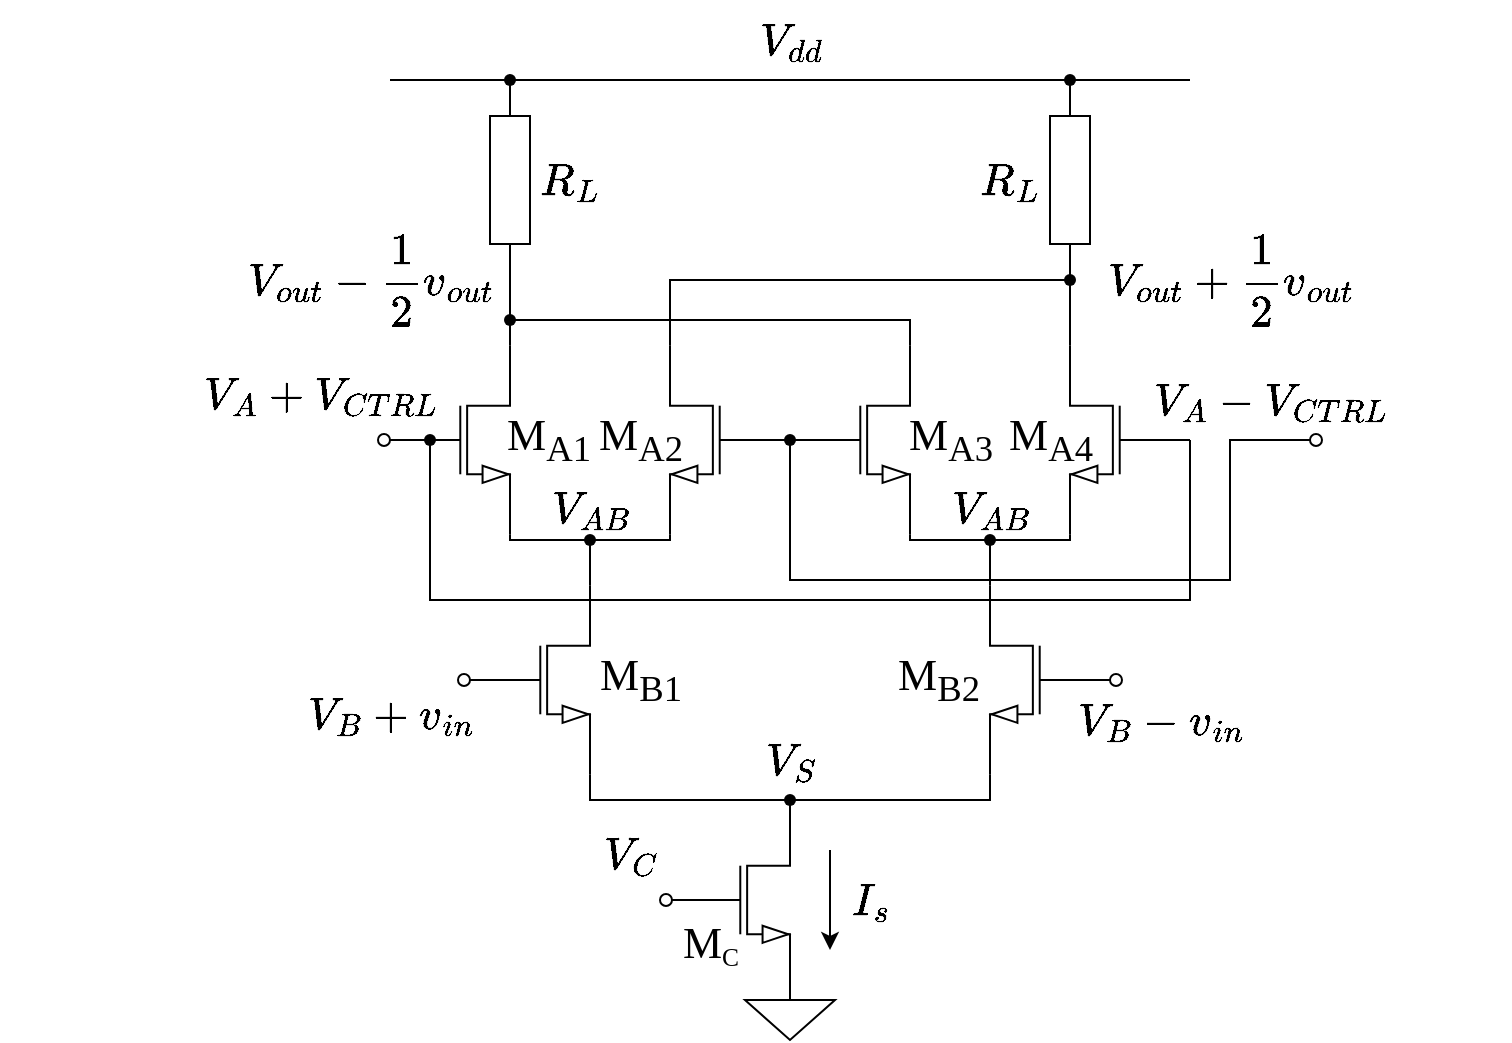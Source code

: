 <mxfile version="21.1.2" type="device">
  <diagram id="ffSt11Aic0SPQzXxFWyP" name="ページ1">
    <mxGraphModel dx="2245" dy="828" grid="1" gridSize="10" guides="1" tooltips="1" connect="1" arrows="1" fold="1" page="1" pageScale="1" pageWidth="827" pageHeight="1169" math="1" shadow="0">
      <root>
        <mxCell id="0" />
        <mxCell id="1" parent="0" />
        <mxCell id="Kl91AahX80rybd4XG505-5" value="&lt;font style=&quot;font-size: 22px;&quot;&gt;`V_{B}+v_{i n}`&lt;/font&gt;" style="text;html=1;align=center;verticalAlign=middle;resizable=0;points=[];autosize=1;strokeColor=none;fillColor=none;fontFamily=BKM_cmmi10;" parent="1" vertex="1">
          <mxGeometry x="30" y="397" width="220" height="40" as="geometry" />
        </mxCell>
        <mxCell id="LU3fdiuUTPA6JT0CcLVo-22" value="" style="shape=waypoint;sketch=0;fillStyle=solid;size=6;pointerEvents=1;points=[];fillColor=none;resizable=0;rotatable=0;perimeter=centerPerimeter;snapToPoint=1;fontFamily=BKM_cmmi10;" parent="1" vertex="1">
          <mxGeometry x="420" y="310" width="40" height="40" as="geometry" />
        </mxCell>
        <mxCell id="LU3fdiuUTPA6JT0CcLVo-23" value="" style="shape=waypoint;sketch=0;fillStyle=solid;size=6;pointerEvents=1;points=[];fillColor=none;resizable=0;rotatable=0;perimeter=centerPerimeter;snapToPoint=1;fontFamily=BKM_cmmi10;" parent="1" vertex="1">
          <mxGeometry x="220" y="310" width="40" height="40" as="geometry" />
        </mxCell>
        <mxCell id="LU3fdiuUTPA6JT0CcLVo-8" style="edgeStyle=orthogonalEdgeStyle;rounded=0;orthogonalLoop=1;jettySize=auto;html=1;exitX=1;exitY=1;exitDx=0;exitDy=0;exitPerimeter=0;entryX=1;entryY=1;entryDx=0;entryDy=0;entryPerimeter=0;endArrow=none;endFill=0;fontFamily=BKM_cmmi10;" parent="1" source="LU3fdiuUTPA6JT0CcLVo-1" target="LU3fdiuUTPA6JT0CcLVo-3" edge="1">
          <mxGeometry relative="1" as="geometry">
            <Array as="points">
              <mxPoint x="200" y="330" />
              <mxPoint x="280" y="330" />
            </Array>
          </mxGeometry>
        </mxCell>
        <mxCell id="LU3fdiuUTPA6JT0CcLVo-1" value="" style="verticalLabelPosition=bottom;shadow=0;dashed=0;align=center;html=1;verticalAlign=top;shape=mxgraph.electrical.transistors.nmos;pointerEvents=1;fontFamily=BKM_cmmi10;" parent="1" vertex="1">
          <mxGeometry x="140" y="230" width="60" height="100" as="geometry" />
        </mxCell>
        <mxCell id="LU3fdiuUTPA6JT0CcLVo-19" style="edgeStyle=orthogonalEdgeStyle;rounded=0;orthogonalLoop=1;jettySize=auto;html=1;exitX=1;exitY=0;exitDx=0;exitDy=0;exitPerimeter=0;entryX=1;entryY=0.5;entryDx=0;entryDy=0;entryPerimeter=0;endArrow=none;endFill=0;fontFamily=BKM_cmmi10;" parent="1" source="LU3fdiuUTPA6JT0CcLVo-3" target="LU3fdiuUTPA6JT0CcLVo-15" edge="1">
          <mxGeometry relative="1" as="geometry">
            <Array as="points">
              <mxPoint x="280" y="200" />
            </Array>
          </mxGeometry>
        </mxCell>
        <mxCell id="LU3fdiuUTPA6JT0CcLVo-37" style="edgeStyle=orthogonalEdgeStyle;rounded=0;orthogonalLoop=1;jettySize=auto;html=1;exitX=0;exitY=0.5;exitDx=0;exitDy=0;exitPerimeter=0;endArrow=none;endFill=0;entryX=0;entryY=0.5;entryDx=0;entryDy=0;fontFamily=BKM_cmmi10;" parent="1" source="LU3fdiuUTPA6JT0CcLVo-3" target="LU3fdiuUTPA6JT0CcLVo-40" edge="1">
          <mxGeometry relative="1" as="geometry">
            <mxPoint x="580" y="350" as="targetPoint" />
            <Array as="points">
              <mxPoint x="340" y="350" />
              <mxPoint x="560" y="350" />
              <mxPoint x="560" y="280" />
            </Array>
          </mxGeometry>
        </mxCell>
        <mxCell id="LU3fdiuUTPA6JT0CcLVo-3" value="" style="verticalLabelPosition=bottom;shadow=0;dashed=0;align=center;html=1;verticalAlign=top;shape=mxgraph.electrical.transistors.nmos;pointerEvents=1;flipH=1;fontFamily=BKM_cmmi10;" parent="1" vertex="1">
          <mxGeometry x="280" y="230" width="60" height="100" as="geometry" />
        </mxCell>
        <mxCell id="LU3fdiuUTPA6JT0CcLVo-9" style="edgeStyle=orthogonalEdgeStyle;rounded=0;orthogonalLoop=1;jettySize=auto;html=1;exitX=1;exitY=1;exitDx=0;exitDy=0;exitPerimeter=0;entryX=1;entryY=1;entryDx=0;entryDy=0;entryPerimeter=0;endArrow=none;endFill=0;fontFamily=BKM_cmmi10;" parent="1" source="LU3fdiuUTPA6JT0CcLVo-4" target="LU3fdiuUTPA6JT0CcLVo-5" edge="1">
          <mxGeometry relative="1" as="geometry">
            <Array as="points">
              <mxPoint x="400" y="330" />
              <mxPoint x="480" y="330" />
            </Array>
          </mxGeometry>
        </mxCell>
        <mxCell id="LU3fdiuUTPA6JT0CcLVo-18" style="edgeStyle=orthogonalEdgeStyle;rounded=0;orthogonalLoop=1;jettySize=auto;html=1;exitX=1;exitY=0;exitDx=0;exitDy=0;exitPerimeter=0;endArrow=none;endFill=0;fontFamily=BKM_cmmi10;" parent="1" source="LU3fdiuUTPA6JT0CcLVo-4" edge="1">
          <mxGeometry relative="1" as="geometry">
            <mxPoint x="200" y="220" as="targetPoint" />
            <Array as="points">
              <mxPoint x="400" y="220" />
            </Array>
          </mxGeometry>
        </mxCell>
        <mxCell id="LU3fdiuUTPA6JT0CcLVo-4" value="" style="verticalLabelPosition=bottom;shadow=0;dashed=0;align=center;html=1;verticalAlign=top;shape=mxgraph.electrical.transistors.nmos;pointerEvents=1;fontFamily=BKM_cmmi10;" parent="1" vertex="1">
          <mxGeometry x="340" y="230" width="60" height="100" as="geometry" />
        </mxCell>
        <mxCell id="LU3fdiuUTPA6JT0CcLVo-5" value="" style="verticalLabelPosition=bottom;shadow=0;dashed=0;align=center;html=1;verticalAlign=top;shape=mxgraph.electrical.transistors.nmos;pointerEvents=1;flipH=1;fontFamily=BKM_cmmi10;" parent="1" vertex="1">
          <mxGeometry x="480" y="230" width="60" height="100" as="geometry" />
        </mxCell>
        <mxCell id="LU3fdiuUTPA6JT0CcLVo-10" style="edgeStyle=orthogonalEdgeStyle;rounded=0;orthogonalLoop=1;jettySize=auto;html=1;exitX=1;exitY=0;exitDx=0;exitDy=0;exitPerimeter=0;endArrow=none;endFill=0;fontFamily=BKM_cmmi10;" parent="1" source="LU3fdiuUTPA6JT0CcLVo-6" target="LU3fdiuUTPA6JT0CcLVo-23" edge="1">
          <mxGeometry relative="1" as="geometry">
            <mxPoint x="240" y="340" as="targetPoint" />
          </mxGeometry>
        </mxCell>
        <mxCell id="LU3fdiuUTPA6JT0CcLVo-13" style="edgeStyle=orthogonalEdgeStyle;rounded=0;orthogonalLoop=1;jettySize=auto;html=1;exitX=1;exitY=1;exitDx=0;exitDy=0;exitPerimeter=0;entryX=1;entryY=1;entryDx=0;entryDy=0;entryPerimeter=0;endArrow=none;endFill=0;fontFamily=BKM_cmmi10;" parent="1" source="LU3fdiuUTPA6JT0CcLVo-6" target="LU3fdiuUTPA6JT0CcLVo-7" edge="1">
          <mxGeometry relative="1" as="geometry">
            <Array as="points">
              <mxPoint x="240" y="460" />
              <mxPoint x="440" y="460" />
            </Array>
          </mxGeometry>
        </mxCell>
        <mxCell id="LU3fdiuUTPA6JT0CcLVo-6" value="" style="verticalLabelPosition=bottom;shadow=0;dashed=0;align=center;html=1;verticalAlign=top;shape=mxgraph.electrical.transistors.nmos;pointerEvents=1;fontFamily=BKM_cmmi10;" parent="1" vertex="1">
          <mxGeometry x="180" y="350" width="60" height="100" as="geometry" />
        </mxCell>
        <mxCell id="LU3fdiuUTPA6JT0CcLVo-11" style="edgeStyle=orthogonalEdgeStyle;rounded=0;orthogonalLoop=1;jettySize=auto;html=1;exitX=1;exitY=0;exitDx=0;exitDy=0;exitPerimeter=0;endArrow=none;endFill=0;fontFamily=BKM_cmmi10;" parent="1" source="LU3fdiuUTPA6JT0CcLVo-7" target="LU3fdiuUTPA6JT0CcLVo-22" edge="1">
          <mxGeometry relative="1" as="geometry">
            <mxPoint x="440" y="340" as="targetPoint" />
          </mxGeometry>
        </mxCell>
        <mxCell id="LU3fdiuUTPA6JT0CcLVo-7" value="" style="verticalLabelPosition=bottom;shadow=0;dashed=0;align=center;html=1;verticalAlign=top;shape=mxgraph.electrical.transistors.nmos;pointerEvents=1;flipH=1;fontFamily=BKM_cmmi10;" parent="1" vertex="1">
          <mxGeometry x="440" y="350" width="60" height="100" as="geometry" />
        </mxCell>
        <mxCell id="LU3fdiuUTPA6JT0CcLVo-31" style="edgeStyle=orthogonalEdgeStyle;rounded=0;orthogonalLoop=1;jettySize=auto;html=1;exitX=0.5;exitY=0;exitDx=0;exitDy=0;exitPerimeter=0;endArrow=none;endFill=0;fontFamily=BKM_cmmi10;" parent="1" target="LU3fdiuUTPA6JT0CcLVo-24" edge="1">
          <mxGeometry relative="1" as="geometry">
            <mxPoint x="340" y="480" as="sourcePoint" />
          </mxGeometry>
        </mxCell>
        <mxCell id="LU3fdiuUTPA6JT0CcLVo-32" style="edgeStyle=orthogonalEdgeStyle;rounded=0;orthogonalLoop=1;jettySize=auto;html=1;exitX=0.5;exitY=1;exitDx=0;exitDy=0;exitPerimeter=0;entryX=0.5;entryY=0;entryDx=0;entryDy=0;entryPerimeter=0;endArrow=none;endFill=0;fontFamily=BKM_cmmi10;" parent="1" target="LU3fdiuUTPA6JT0CcLVo-30" edge="1">
          <mxGeometry relative="1" as="geometry">
            <mxPoint x="340" y="540" as="sourcePoint" />
          </mxGeometry>
        </mxCell>
        <mxCell id="LU3fdiuUTPA6JT0CcLVo-16" style="edgeStyle=orthogonalEdgeStyle;rounded=0;orthogonalLoop=1;jettySize=auto;html=1;exitX=1;exitY=0.5;exitDx=0;exitDy=0;exitPerimeter=0;entryX=1;entryY=0;entryDx=0;entryDy=0;entryPerimeter=0;endArrow=none;endFill=0;fontFamily=BKM_cmmi10;" parent="1" source="LU3fdiuUTPA6JT0CcLVo-14" target="LU3fdiuUTPA6JT0CcLVo-1" edge="1">
          <mxGeometry relative="1" as="geometry" />
        </mxCell>
        <mxCell id="LU3fdiuUTPA6JT0CcLVo-14" value="" style="pointerEvents=1;verticalLabelPosition=bottom;shadow=0;dashed=0;align=center;html=1;verticalAlign=top;shape=mxgraph.electrical.resistors.resistor_1;direction=south;fontFamily=BKM_cmmi10;" parent="1" vertex="1">
          <mxGeometry x="190" y="100" width="20" height="100" as="geometry" />
        </mxCell>
        <mxCell id="LU3fdiuUTPA6JT0CcLVo-17" style="edgeStyle=orthogonalEdgeStyle;rounded=0;orthogonalLoop=1;jettySize=auto;html=1;exitX=1;exitY=0.5;exitDx=0;exitDy=0;exitPerimeter=0;entryX=1;entryY=0;entryDx=0;entryDy=0;entryPerimeter=0;endArrow=none;endFill=0;fontFamily=BKM_cmmi10;" parent="1" source="LU3fdiuUTPA6JT0CcLVo-15" target="LU3fdiuUTPA6JT0CcLVo-5" edge="1">
          <mxGeometry relative="1" as="geometry" />
        </mxCell>
        <mxCell id="LU3fdiuUTPA6JT0CcLVo-15" value="" style="pointerEvents=1;verticalLabelPosition=bottom;shadow=0;dashed=0;align=center;html=1;verticalAlign=top;shape=mxgraph.electrical.resistors.resistor_1;direction=south;fontFamily=BKM_cmmi10;" parent="1" vertex="1">
          <mxGeometry x="470" y="100" width="20" height="100" as="geometry" />
        </mxCell>
        <mxCell id="LU3fdiuUTPA6JT0CcLVo-20" value="" style="shape=waypoint;sketch=0;fillStyle=solid;size=6;pointerEvents=1;points=[];fillColor=none;resizable=0;rotatable=0;perimeter=centerPerimeter;snapToPoint=1;fontFamily=BKM_cmmi10;" parent="1" vertex="1">
          <mxGeometry x="180" y="200" width="40" height="40" as="geometry" />
        </mxCell>
        <mxCell id="LU3fdiuUTPA6JT0CcLVo-21" value="" style="shape=waypoint;sketch=0;fillStyle=solid;size=6;pointerEvents=1;points=[];fillColor=none;resizable=0;rotatable=0;perimeter=centerPerimeter;snapToPoint=1;fontFamily=BKM_cmmi10;" parent="1" vertex="1">
          <mxGeometry x="460" y="180" width="40" height="40" as="geometry" />
        </mxCell>
        <mxCell id="LU3fdiuUTPA6JT0CcLVo-24" value="" style="shape=waypoint;sketch=0;fillStyle=solid;size=6;pointerEvents=1;points=[];fillColor=none;resizable=0;rotatable=0;perimeter=centerPerimeter;snapToPoint=1;fontFamily=BKM_cmmi10;" parent="1" vertex="1">
          <mxGeometry x="320" y="440" width="40" height="40" as="geometry" />
        </mxCell>
        <mxCell id="LU3fdiuUTPA6JT0CcLVo-25" value="" style="endArrow=none;html=1;rounded=0;fontFamily=BKM_cmmi10;" parent="1" edge="1">
          <mxGeometry width="50" height="50" relative="1" as="geometry">
            <mxPoint x="140" y="100" as="sourcePoint" />
            <mxPoint x="540" y="100" as="targetPoint" />
          </mxGeometry>
        </mxCell>
        <mxCell id="LU3fdiuUTPA6JT0CcLVo-27" value="" style="shape=waypoint;sketch=0;fillStyle=solid;size=6;pointerEvents=1;points=[];fillColor=none;resizable=0;rotatable=0;perimeter=centerPerimeter;snapToPoint=1;fontFamily=BKM_cmmi10;" parent="1" vertex="1">
          <mxGeometry x="180" y="80" width="40" height="40" as="geometry" />
        </mxCell>
        <mxCell id="LU3fdiuUTPA6JT0CcLVo-28" value="" style="shape=waypoint;sketch=0;fillStyle=solid;size=6;pointerEvents=1;points=[];fillColor=none;resizable=0;rotatable=0;perimeter=centerPerimeter;snapToPoint=1;fontFamily=BKM_cmmi10;" parent="1" vertex="1">
          <mxGeometry x="460" y="80" width="40" height="40" as="geometry" />
        </mxCell>
        <mxCell id="LU3fdiuUTPA6JT0CcLVo-29" value="" style="verticalLabelPosition=bottom;shadow=0;dashed=0;align=center;html=1;verticalAlign=top;strokeWidth=1;shape=ellipse;perimeter=ellipsePerimeter;aspect=fixed;fontFamily=BKM_cmmi10;" parent="1" vertex="1">
          <mxGeometry x="174" y="397" width="6" height="6" as="geometry" />
        </mxCell>
        <mxCell id="LU3fdiuUTPA6JT0CcLVo-30" value="" style="pointerEvents=1;verticalLabelPosition=bottom;shadow=0;dashed=0;align=center;html=1;verticalAlign=top;shape=mxgraph.electrical.signal_sources.signal_ground;fontFamily=BKM_cmmi10;" parent="1" vertex="1">
          <mxGeometry x="317.5" y="550" width="45" height="30" as="geometry" />
        </mxCell>
        <mxCell id="LU3fdiuUTPA6JT0CcLVo-33" value="" style="verticalLabelPosition=bottom;shadow=0;dashed=0;align=center;html=1;verticalAlign=top;strokeWidth=1;shape=ellipse;perimeter=ellipsePerimeter;aspect=fixed;fontFamily=BKM_cmmi10;" parent="1" vertex="1">
          <mxGeometry x="134" y="277" width="6" height="6" as="geometry" />
        </mxCell>
        <mxCell id="LU3fdiuUTPA6JT0CcLVo-34" value="" style="verticalLabelPosition=bottom;shadow=0;dashed=0;align=center;html=1;verticalAlign=top;strokeWidth=1;shape=ellipse;perimeter=ellipsePerimeter;aspect=fixed;fontFamily=BKM_cmmi10;" parent="1" vertex="1">
          <mxGeometry x="500" y="397" width="6" height="6" as="geometry" />
        </mxCell>
        <mxCell id="LU3fdiuUTPA6JT0CcLVo-38" value="" style="endArrow=none;html=1;rounded=0;exitX=0;exitY=0.5;exitDx=0;exitDy=0;exitPerimeter=0;fontFamily=BKM_cmmi10;" parent="1" source="LU3fdiuUTPA6JT0CcLVo-5" edge="1">
          <mxGeometry width="50" height="50" relative="1" as="geometry">
            <mxPoint x="540" y="360" as="sourcePoint" />
            <mxPoint x="160" y="280" as="targetPoint" />
            <Array as="points">
              <mxPoint x="540" y="360" />
              <mxPoint x="160" y="360" />
            </Array>
          </mxGeometry>
        </mxCell>
        <mxCell id="LU3fdiuUTPA6JT0CcLVo-39" value="" style="shape=waypoint;sketch=0;fillStyle=solid;size=6;pointerEvents=1;points=[];fillColor=none;resizable=0;rotatable=0;perimeter=centerPerimeter;snapToPoint=1;fontFamily=BKM_cmmi10;" parent="1" vertex="1">
          <mxGeometry x="140" y="260" width="40" height="40" as="geometry" />
        </mxCell>
        <mxCell id="LU3fdiuUTPA6JT0CcLVo-40" value="" style="verticalLabelPosition=bottom;shadow=0;dashed=0;align=center;html=1;verticalAlign=top;strokeWidth=1;shape=ellipse;perimeter=ellipsePerimeter;aspect=fixed;fontFamily=BKM_cmmi10;" parent="1" vertex="1">
          <mxGeometry x="600" y="277" width="6" height="6" as="geometry" />
        </mxCell>
        <mxCell id="LU3fdiuUTPA6JT0CcLVo-41" value="&lt;font style=&quot;font-size: 22px;&quot;&gt;`R_L`&lt;/font&gt;" style="text;html=1;align=center;verticalAlign=middle;resizable=0;points=[];autosize=1;strokeColor=none;fillColor=none;fontFamily=BKM_cmmi10;" parent="1" vertex="1">
          <mxGeometry x="185" y="130" width="90" height="40" as="geometry" />
        </mxCell>
        <mxCell id="LU3fdiuUTPA6JT0CcLVo-42" value="&lt;font style=&quot;font-size: 22px;&quot;&gt;`R_L`&lt;/font&gt;" style="text;html=1;align=center;verticalAlign=middle;resizable=0;points=[];autosize=1;strokeColor=none;fillColor=none;fontFamily=BKM_cmmi10;" parent="1" vertex="1">
          <mxGeometry x="405" y="130" width="90" height="40" as="geometry" />
        </mxCell>
        <mxCell id="LU3fdiuUTPA6JT0CcLVo-49" value="&lt;font style=&quot;font-size: 22px;&quot;&gt;`V_{dd}`&lt;/font&gt;" style="text;html=1;align=center;verticalAlign=middle;resizable=0;points=[];autosize=1;strokeColor=none;fillColor=none;fontFamily=BKM_cmmi10;" parent="1" vertex="1">
          <mxGeometry x="275" y="60" width="130" height="40" as="geometry" />
        </mxCell>
        <mxCell id="Kl91AahX80rybd4XG505-3" value="&lt;font style=&quot;font-size: 22px;&quot;&gt;`V_{A}+V_{CTRL}`&lt;/font&gt;" style="text;html=1;align=center;verticalAlign=middle;resizable=0;points=[];autosize=1;strokeColor=none;fillColor=none;fontFamily=BKM_cmmi10;" parent="1" vertex="1">
          <mxGeometry x="-20" y="237" width="250" height="40" as="geometry" />
        </mxCell>
        <mxCell id="Kl91AahX80rybd4XG505-4" value="&lt;font style=&quot;font-size: 22px;&quot;&gt;`V_{A}-V_{CTRL}`&lt;/font&gt;" style="text;html=1;align=center;verticalAlign=middle;resizable=0;points=[];autosize=1;strokeColor=none;fillColor=none;fontFamily=BKM_cmmi10;" parent="1" vertex="1">
          <mxGeometry x="460" y="240" width="240" height="40" as="geometry" />
        </mxCell>
        <mxCell id="Kl91AahX80rybd4XG505-6" value="&lt;font style=&quot;font-size: 22px;&quot;&gt;`V_{B}-v_{i n}`&lt;/font&gt;" style="text;html=1;align=center;verticalAlign=middle;resizable=0;points=[];autosize=1;strokeColor=none;fillColor=none;fontFamily=BKM_cmmi10;" parent="1" vertex="1">
          <mxGeometry x="420" y="400" width="210" height="40" as="geometry" />
        </mxCell>
        <mxCell id="Kl91AahX80rybd4XG505-7" value="&lt;font style=&quot;font-size: 22px;&quot;&gt;`V_{out}+\frac{1}{2}&lt;br&gt;v_{out}`&lt;/font&gt;" style="text;html=1;align=center;verticalAlign=middle;resizable=0;points=[];autosize=1;strokeColor=none;fillColor=none;fontFamily=BKM_cmmi10;" parent="1" vertex="1">
          <mxGeometry x="420" y="165" width="280" height="70" as="geometry" />
        </mxCell>
        <mxCell id="Kl91AahX80rybd4XG505-8" value="&lt;font style=&quot;font-size: 22px;&quot;&gt;`V_{out}-\frac{1}{2}v_{out}`&lt;/font&gt;" style="text;html=1;align=center;verticalAlign=middle;resizable=0;points=[];autosize=1;strokeColor=none;fillColor=none;fontFamily=BKM_cmmi10;" parent="1" vertex="1">
          <mxGeometry x="-55" y="180" width="370" height="40" as="geometry" />
        </mxCell>
        <mxCell id="sLCi0BuDtOHvMz8nZDKj-1" value="&lt;font style=&quot;font-size: 22px;&quot;&gt;`I_{s}`&lt;/font&gt;" style="text;html=1;align=center;verticalAlign=middle;resizable=0;points=[];autosize=1;strokeColor=none;fillColor=none;fontFamily=BKM_cmmi10;" parent="1" vertex="1">
          <mxGeometry x="325" y="490" width="110" height="40" as="geometry" />
        </mxCell>
        <mxCell id="sLCi0BuDtOHvMz8nZDKj-3" value="" style="endArrow=classic;html=1;rounded=0;fontFamily=BKM_cmmi10;" parent="1" edge="1">
          <mxGeometry width="50" height="50" relative="1" as="geometry">
            <mxPoint x="360" y="485" as="sourcePoint" />
            <mxPoint x="360" y="535" as="targetPoint" />
          </mxGeometry>
        </mxCell>
        <mxCell id="pcUQ-2sPdbmagXa1eSmp-1" value="&lt;font style=&quot;font-size: 22px;&quot;&gt;`V_{AB}`&lt;/font&gt;" style="text;html=1;align=center;verticalAlign=middle;resizable=0;points=[];autosize=1;strokeColor=none;fillColor=none;fontFamily=BKM_cmmi10;" parent="1" vertex="1">
          <mxGeometry x="170" y="294" width="140" height="40" as="geometry" />
        </mxCell>
        <mxCell id="pcUQ-2sPdbmagXa1eSmp-2" value="&lt;font style=&quot;font-size: 22px;&quot;&gt;`V_{AB}`&lt;/font&gt;" style="text;html=1;align=center;verticalAlign=middle;resizable=0;points=[];autosize=1;strokeColor=none;fillColor=none;fontFamily=BKM_cmmi10;" parent="1" vertex="1">
          <mxGeometry x="370" y="294" width="140" height="40" as="geometry" />
        </mxCell>
        <mxCell id="1ugJsc3YqPh5T_xGEs7c-1" value="&lt;font style=&quot;font-size: 22px;&quot;&gt;`V_{S}`&lt;/font&gt;" style="text;html=1;align=center;verticalAlign=middle;resizable=0;points=[];autosize=1;strokeColor=none;fillColor=none;fontFamily=BKM_cmmi10;" parent="1" vertex="1">
          <mxGeometry x="280" y="420" width="120" height="40" as="geometry" />
        </mxCell>
        <mxCell id="tbDva1GplSQeZt8lTgYG-1" value="" style="verticalLabelPosition=bottom;shadow=0;dashed=0;align=center;html=1;verticalAlign=top;shape=mxgraph.electrical.transistors.nmos;pointerEvents=1;fontFamily=BKM_cmmi10;" parent="1" vertex="1">
          <mxGeometry x="280" y="460" width="60" height="100" as="geometry" />
        </mxCell>
        <mxCell id="tbDva1GplSQeZt8lTgYG-2" value="" style="verticalLabelPosition=bottom;shadow=0;dashed=0;align=center;html=1;verticalAlign=top;strokeWidth=1;shape=ellipse;perimeter=ellipsePerimeter;aspect=fixed;fontFamily=BKM_cmmi10;" parent="1" vertex="1">
          <mxGeometry x="275" y="507" width="6" height="6" as="geometry" />
        </mxCell>
        <mxCell id="tbDva1GplSQeZt8lTgYG-4" value="&lt;font style=&quot;font-size: 22px;&quot;&gt;`V_{C}`&lt;/font&gt;" style="text;html=1;align=center;verticalAlign=middle;resizable=0;points=[];autosize=1;strokeColor=none;fillColor=none;fontFamily=BKM_cmmi10;" parent="1" vertex="1">
          <mxGeometry x="200" y="467" width="120" height="40" as="geometry" />
        </mxCell>
        <mxCell id="6eA2RvXwnaoV6-tkCbMX-1" value="" style="shape=waypoint;sketch=0;fillStyle=solid;size=6;pointerEvents=1;points=[];fillColor=none;resizable=0;rotatable=0;perimeter=centerPerimeter;snapToPoint=1;fontFamily=BKM_cmmi10;fontSize=11;fontColor=default;" parent="1" vertex="1">
          <mxGeometry x="330" y="270" width="20" height="20" as="geometry" />
        </mxCell>
        <mxCell id="h0XpI_qQE5UR35mLIhPm-1" value="&lt;font style=&quot;font-size: 22px;&quot;&gt;M&lt;sub&gt;A4&lt;/sub&gt;&lt;/font&gt;" style="text;html=1;align=center;verticalAlign=middle;resizable=0;points=[];autosize=1;strokeColor=none;fillColor=none;fontFamily=BKM_cmmi10;" parent="1" vertex="1">
          <mxGeometry x="435" y="260" width="70" height="40" as="geometry" />
        </mxCell>
        <mxCell id="h0XpI_qQE5UR35mLIhPm-2" value="&lt;font style=&quot;font-size: 22px;&quot;&gt;M&lt;sub&gt;A1&lt;/sub&gt;&lt;/font&gt;" style="text;html=1;align=center;verticalAlign=middle;resizable=0;points=[];autosize=1;strokeColor=none;fillColor=none;fontFamily=BKM_cmmi10;" parent="1" vertex="1">
          <mxGeometry x="184" y="260" width="70" height="40" as="geometry" />
        </mxCell>
        <mxCell id="h0XpI_qQE5UR35mLIhPm-3" value="&lt;font style=&quot;font-size: 22px;&quot;&gt;M&lt;sub&gt;A2&lt;/sub&gt;&lt;/font&gt;" style="text;html=1;align=center;verticalAlign=middle;resizable=0;points=[];autosize=1;strokeColor=none;fillColor=none;fontFamily=BKM_cmmi10;" parent="1" vertex="1">
          <mxGeometry x="230" y="260" width="70" height="40" as="geometry" />
        </mxCell>
        <mxCell id="h0XpI_qQE5UR35mLIhPm-4" value="&lt;font style=&quot;font-size: 22px;&quot;&gt;M&lt;sub&gt;A3&lt;/sub&gt;&lt;/font&gt;" style="text;html=1;align=center;verticalAlign=middle;resizable=0;points=[];autosize=1;strokeColor=none;fillColor=none;fontFamily=BKM_cmmi10;" parent="1" vertex="1">
          <mxGeometry x="385" y="260" width="70" height="40" as="geometry" />
        </mxCell>
        <mxCell id="h0XpI_qQE5UR35mLIhPm-5" value="&lt;font style=&quot;font-size: 22px;&quot;&gt;M&lt;sub&gt;B2&lt;/sub&gt;&lt;/font&gt;" style="text;html=1;align=center;verticalAlign=middle;resizable=0;points=[];autosize=1;strokeColor=none;fillColor=none;fontFamily=BKM_cmmi10;" parent="1" vertex="1">
          <mxGeometry x="379" y="380" width="70" height="40" as="geometry" />
        </mxCell>
        <mxCell id="h0XpI_qQE5UR35mLIhPm-6" value="&lt;font style=&quot;font-size: 22px;&quot;&gt;M&lt;sub&gt;B1&lt;/sub&gt;&lt;/font&gt;" style="text;html=1;align=center;verticalAlign=middle;resizable=0;points=[];autosize=1;strokeColor=none;fillColor=none;fontFamily=BKM_cmmi10;" parent="1" vertex="1">
          <mxGeometry x="230" y="380" width="70" height="40" as="geometry" />
        </mxCell>
        <mxCell id="h0XpI_qQE5UR35mLIhPm-7" value="&lt;font style=&quot;font-size: 22px;&quot;&gt;M&lt;/font&gt;&lt;font style=&quot;font-size: 15.278px;&quot;&gt;&lt;sub&gt;C&lt;/sub&gt;&lt;/font&gt;" style="text;html=1;align=center;verticalAlign=middle;resizable=0;points=[];autosize=1;strokeColor=none;fillColor=none;fontFamily=BKM_cmmi10;" parent="1" vertex="1">
          <mxGeometry x="275" y="513" width="50" height="40" as="geometry" />
        </mxCell>
      </root>
    </mxGraphModel>
  </diagram>
</mxfile>

